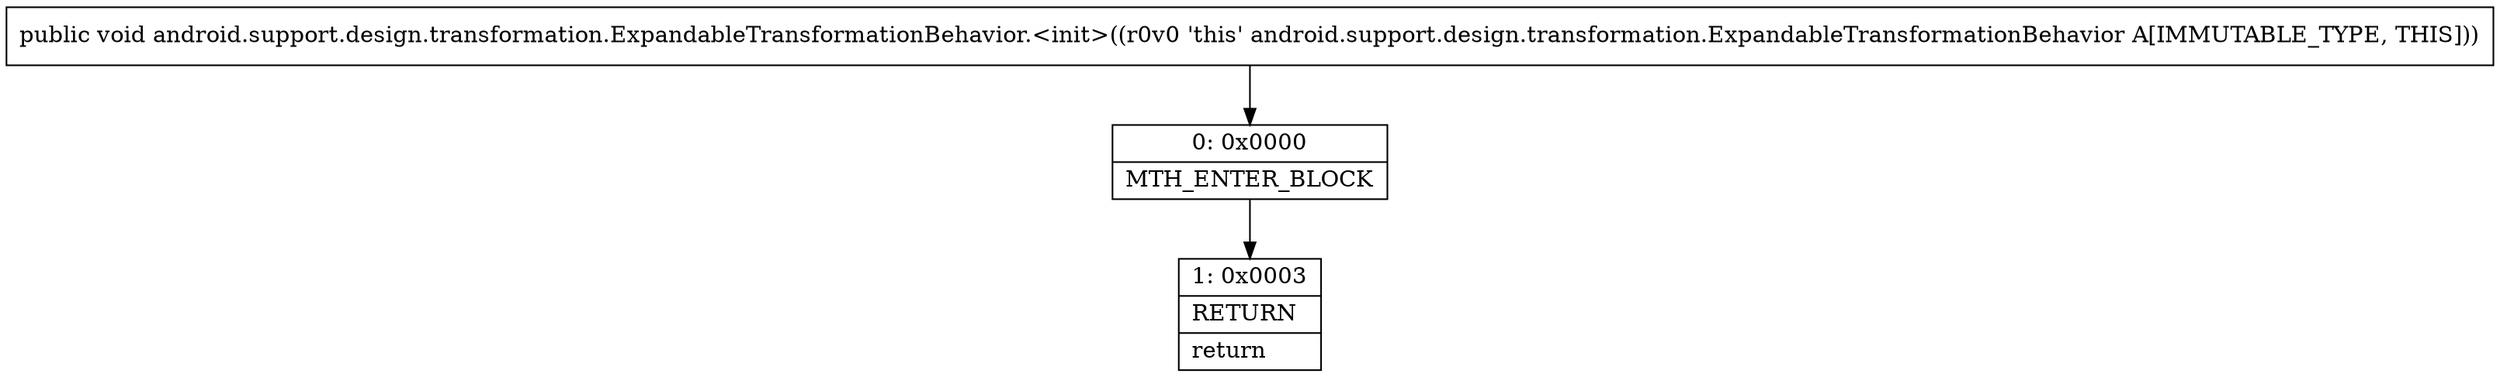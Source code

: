 digraph "CFG forandroid.support.design.transformation.ExpandableTransformationBehavior.\<init\>()V" {
Node_0 [shape=record,label="{0\:\ 0x0000|MTH_ENTER_BLOCK\l}"];
Node_1 [shape=record,label="{1\:\ 0x0003|RETURN\l|return\l}"];
MethodNode[shape=record,label="{public void android.support.design.transformation.ExpandableTransformationBehavior.\<init\>((r0v0 'this' android.support.design.transformation.ExpandableTransformationBehavior A[IMMUTABLE_TYPE, THIS])) }"];
MethodNode -> Node_0;
Node_0 -> Node_1;
}

